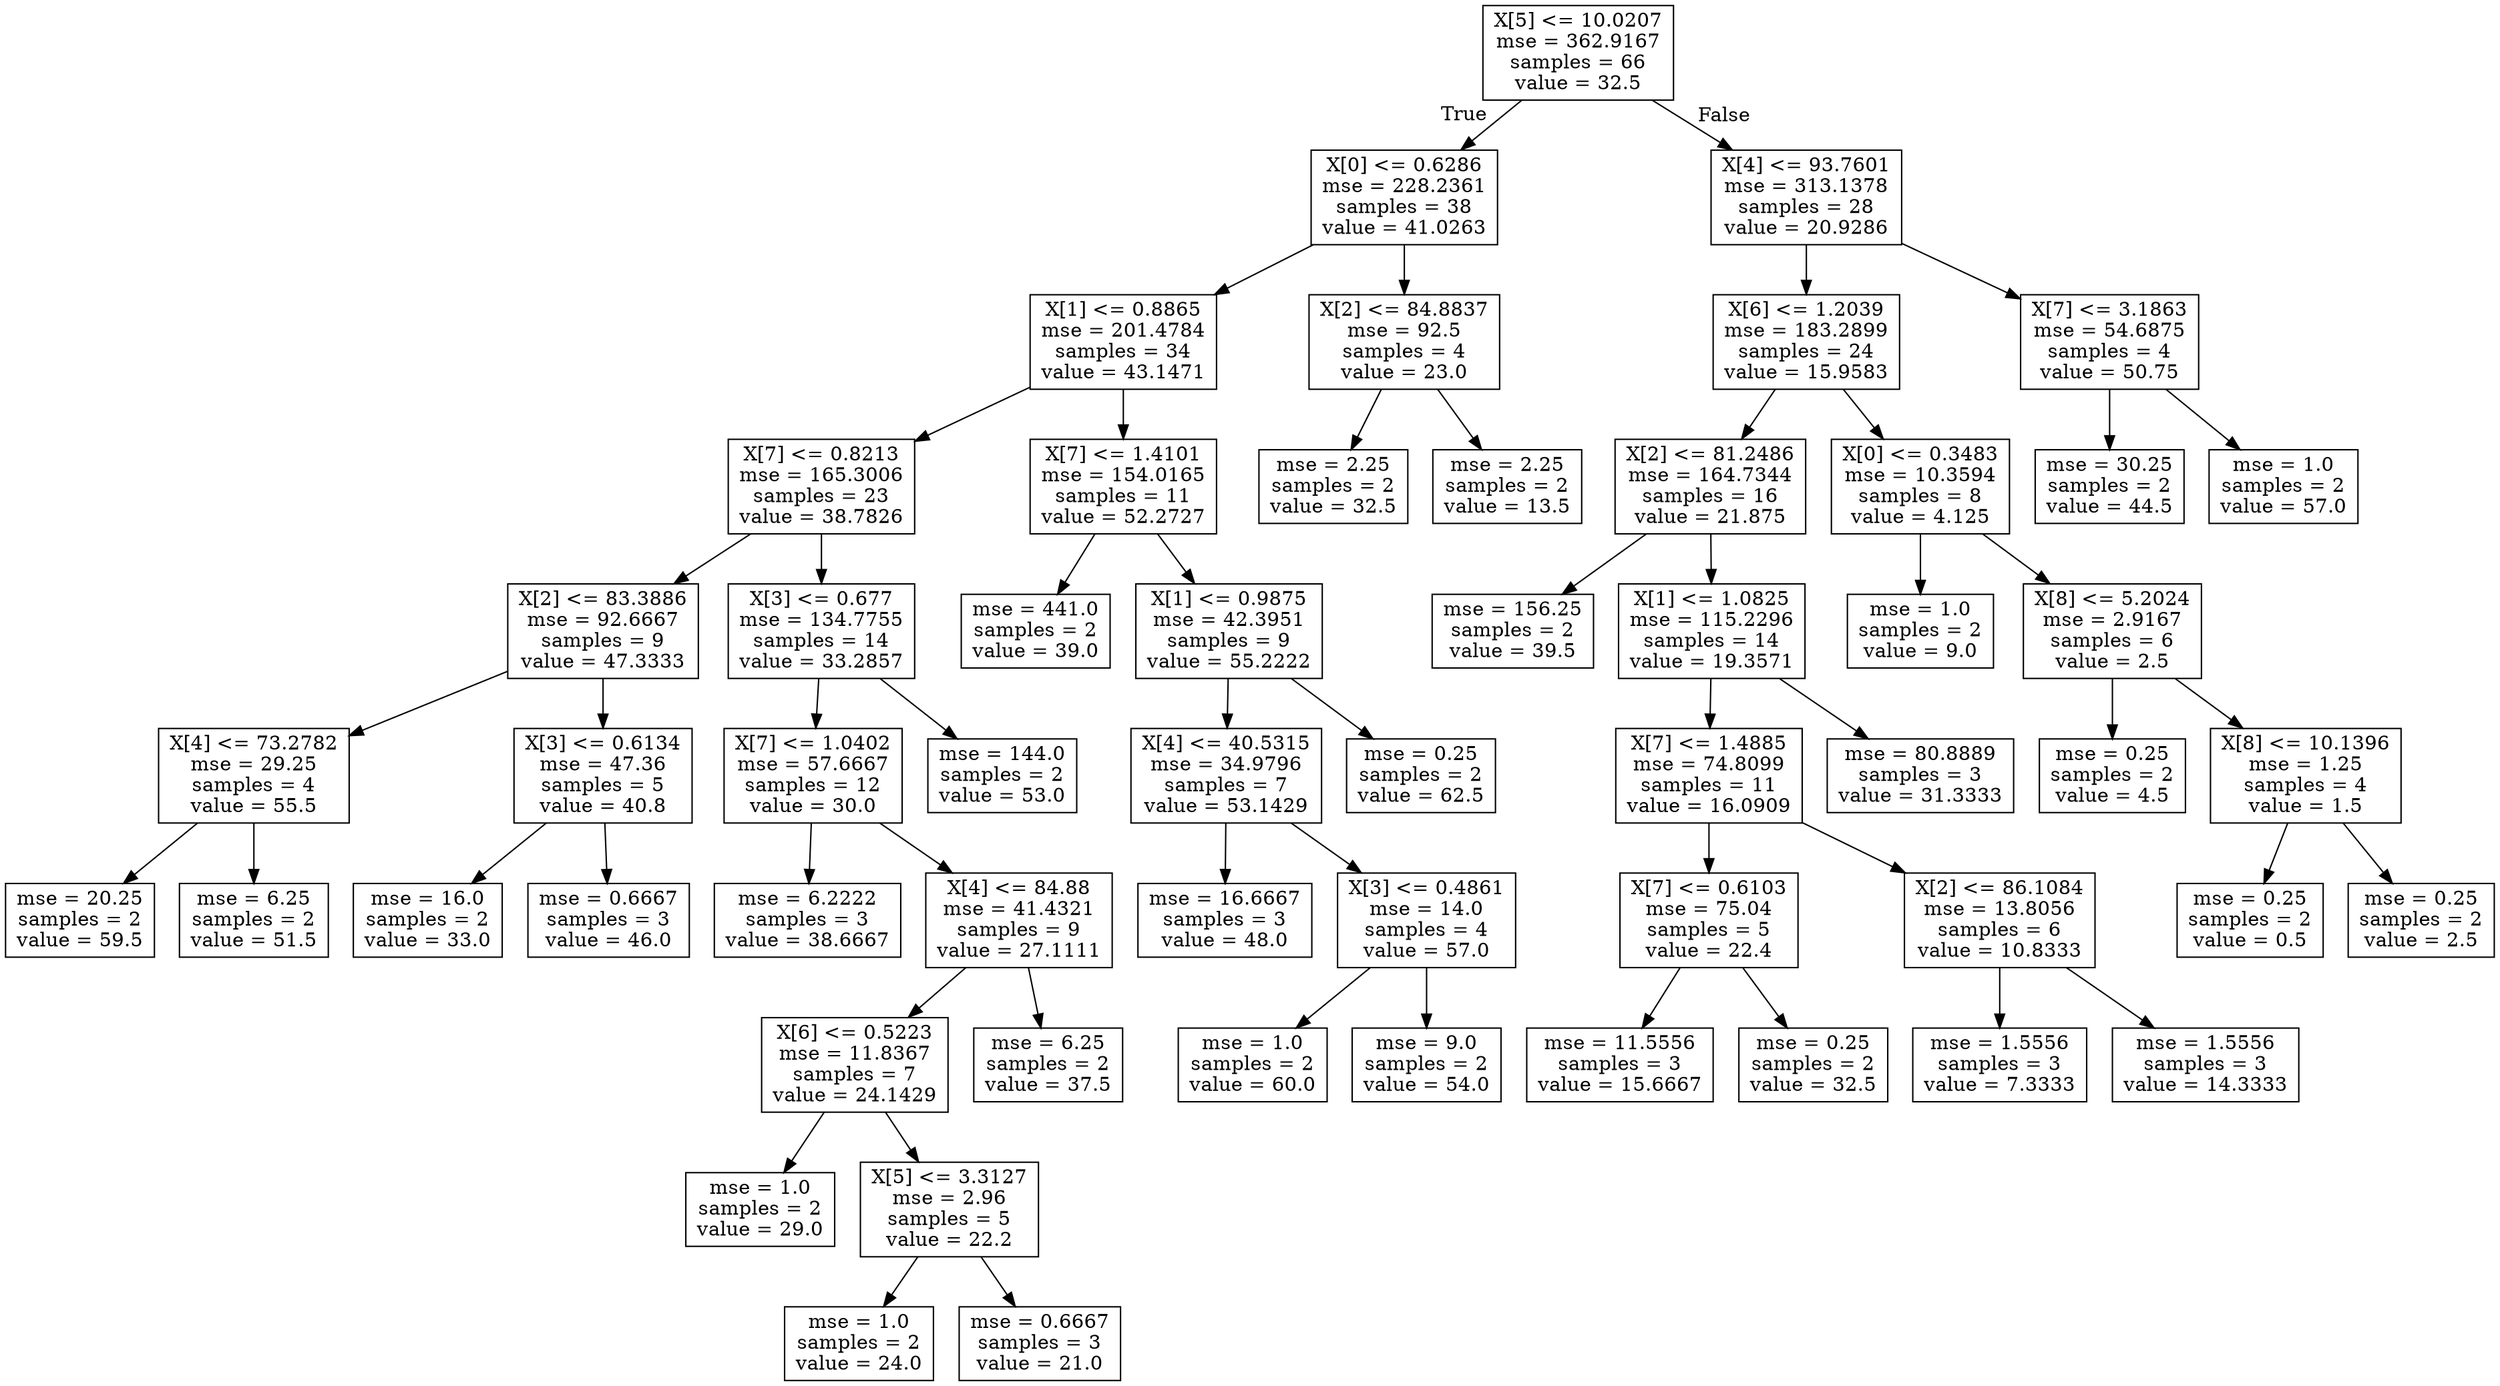 digraph Tree {
node [shape=box] ;
0 [label="X[5] <= 10.0207\nmse = 362.9167\nsamples = 66\nvalue = 32.5"] ;
1 [label="X[0] <= 0.6286\nmse = 228.2361\nsamples = 38\nvalue = 41.0263"] ;
0 -> 1 [labeldistance=2.5, labelangle=45, headlabel="True"] ;
2 [label="X[1] <= 0.8865\nmse = 201.4784\nsamples = 34\nvalue = 43.1471"] ;
1 -> 2 ;
3 [label="X[7] <= 0.8213\nmse = 165.3006\nsamples = 23\nvalue = 38.7826"] ;
2 -> 3 ;
4 [label="X[2] <= 83.3886\nmse = 92.6667\nsamples = 9\nvalue = 47.3333"] ;
3 -> 4 ;
5 [label="X[4] <= 73.2782\nmse = 29.25\nsamples = 4\nvalue = 55.5"] ;
4 -> 5 ;
6 [label="mse = 20.25\nsamples = 2\nvalue = 59.5"] ;
5 -> 6 ;
7 [label="mse = 6.25\nsamples = 2\nvalue = 51.5"] ;
5 -> 7 ;
8 [label="X[3] <= 0.6134\nmse = 47.36\nsamples = 5\nvalue = 40.8"] ;
4 -> 8 ;
9 [label="mse = 16.0\nsamples = 2\nvalue = 33.0"] ;
8 -> 9 ;
10 [label="mse = 0.6667\nsamples = 3\nvalue = 46.0"] ;
8 -> 10 ;
11 [label="X[3] <= 0.677\nmse = 134.7755\nsamples = 14\nvalue = 33.2857"] ;
3 -> 11 ;
12 [label="X[7] <= 1.0402\nmse = 57.6667\nsamples = 12\nvalue = 30.0"] ;
11 -> 12 ;
13 [label="mse = 6.2222\nsamples = 3\nvalue = 38.6667"] ;
12 -> 13 ;
14 [label="X[4] <= 84.88\nmse = 41.4321\nsamples = 9\nvalue = 27.1111"] ;
12 -> 14 ;
15 [label="X[6] <= 0.5223\nmse = 11.8367\nsamples = 7\nvalue = 24.1429"] ;
14 -> 15 ;
16 [label="mse = 1.0\nsamples = 2\nvalue = 29.0"] ;
15 -> 16 ;
17 [label="X[5] <= 3.3127\nmse = 2.96\nsamples = 5\nvalue = 22.2"] ;
15 -> 17 ;
18 [label="mse = 1.0\nsamples = 2\nvalue = 24.0"] ;
17 -> 18 ;
19 [label="mse = 0.6667\nsamples = 3\nvalue = 21.0"] ;
17 -> 19 ;
20 [label="mse = 6.25\nsamples = 2\nvalue = 37.5"] ;
14 -> 20 ;
21 [label="mse = 144.0\nsamples = 2\nvalue = 53.0"] ;
11 -> 21 ;
22 [label="X[7] <= 1.4101\nmse = 154.0165\nsamples = 11\nvalue = 52.2727"] ;
2 -> 22 ;
23 [label="mse = 441.0\nsamples = 2\nvalue = 39.0"] ;
22 -> 23 ;
24 [label="X[1] <= 0.9875\nmse = 42.3951\nsamples = 9\nvalue = 55.2222"] ;
22 -> 24 ;
25 [label="X[4] <= 40.5315\nmse = 34.9796\nsamples = 7\nvalue = 53.1429"] ;
24 -> 25 ;
26 [label="mse = 16.6667\nsamples = 3\nvalue = 48.0"] ;
25 -> 26 ;
27 [label="X[3] <= 0.4861\nmse = 14.0\nsamples = 4\nvalue = 57.0"] ;
25 -> 27 ;
28 [label="mse = 1.0\nsamples = 2\nvalue = 60.0"] ;
27 -> 28 ;
29 [label="mse = 9.0\nsamples = 2\nvalue = 54.0"] ;
27 -> 29 ;
30 [label="mse = 0.25\nsamples = 2\nvalue = 62.5"] ;
24 -> 30 ;
31 [label="X[2] <= 84.8837\nmse = 92.5\nsamples = 4\nvalue = 23.0"] ;
1 -> 31 ;
32 [label="mse = 2.25\nsamples = 2\nvalue = 32.5"] ;
31 -> 32 ;
33 [label="mse = 2.25\nsamples = 2\nvalue = 13.5"] ;
31 -> 33 ;
34 [label="X[4] <= 93.7601\nmse = 313.1378\nsamples = 28\nvalue = 20.9286"] ;
0 -> 34 [labeldistance=2.5, labelangle=-45, headlabel="False"] ;
35 [label="X[6] <= 1.2039\nmse = 183.2899\nsamples = 24\nvalue = 15.9583"] ;
34 -> 35 ;
36 [label="X[2] <= 81.2486\nmse = 164.7344\nsamples = 16\nvalue = 21.875"] ;
35 -> 36 ;
37 [label="mse = 156.25\nsamples = 2\nvalue = 39.5"] ;
36 -> 37 ;
38 [label="X[1] <= 1.0825\nmse = 115.2296\nsamples = 14\nvalue = 19.3571"] ;
36 -> 38 ;
39 [label="X[7] <= 1.4885\nmse = 74.8099\nsamples = 11\nvalue = 16.0909"] ;
38 -> 39 ;
40 [label="X[7] <= 0.6103\nmse = 75.04\nsamples = 5\nvalue = 22.4"] ;
39 -> 40 ;
41 [label="mse = 11.5556\nsamples = 3\nvalue = 15.6667"] ;
40 -> 41 ;
42 [label="mse = 0.25\nsamples = 2\nvalue = 32.5"] ;
40 -> 42 ;
43 [label="X[2] <= 86.1084\nmse = 13.8056\nsamples = 6\nvalue = 10.8333"] ;
39 -> 43 ;
44 [label="mse = 1.5556\nsamples = 3\nvalue = 7.3333"] ;
43 -> 44 ;
45 [label="mse = 1.5556\nsamples = 3\nvalue = 14.3333"] ;
43 -> 45 ;
46 [label="mse = 80.8889\nsamples = 3\nvalue = 31.3333"] ;
38 -> 46 ;
47 [label="X[0] <= 0.3483\nmse = 10.3594\nsamples = 8\nvalue = 4.125"] ;
35 -> 47 ;
48 [label="mse = 1.0\nsamples = 2\nvalue = 9.0"] ;
47 -> 48 ;
49 [label="X[8] <= 5.2024\nmse = 2.9167\nsamples = 6\nvalue = 2.5"] ;
47 -> 49 ;
50 [label="mse = 0.25\nsamples = 2\nvalue = 4.5"] ;
49 -> 50 ;
51 [label="X[8] <= 10.1396\nmse = 1.25\nsamples = 4\nvalue = 1.5"] ;
49 -> 51 ;
52 [label="mse = 0.25\nsamples = 2\nvalue = 0.5"] ;
51 -> 52 ;
53 [label="mse = 0.25\nsamples = 2\nvalue = 2.5"] ;
51 -> 53 ;
54 [label="X[7] <= 3.1863\nmse = 54.6875\nsamples = 4\nvalue = 50.75"] ;
34 -> 54 ;
55 [label="mse = 30.25\nsamples = 2\nvalue = 44.5"] ;
54 -> 55 ;
56 [label="mse = 1.0\nsamples = 2\nvalue = 57.0"] ;
54 -> 56 ;
}